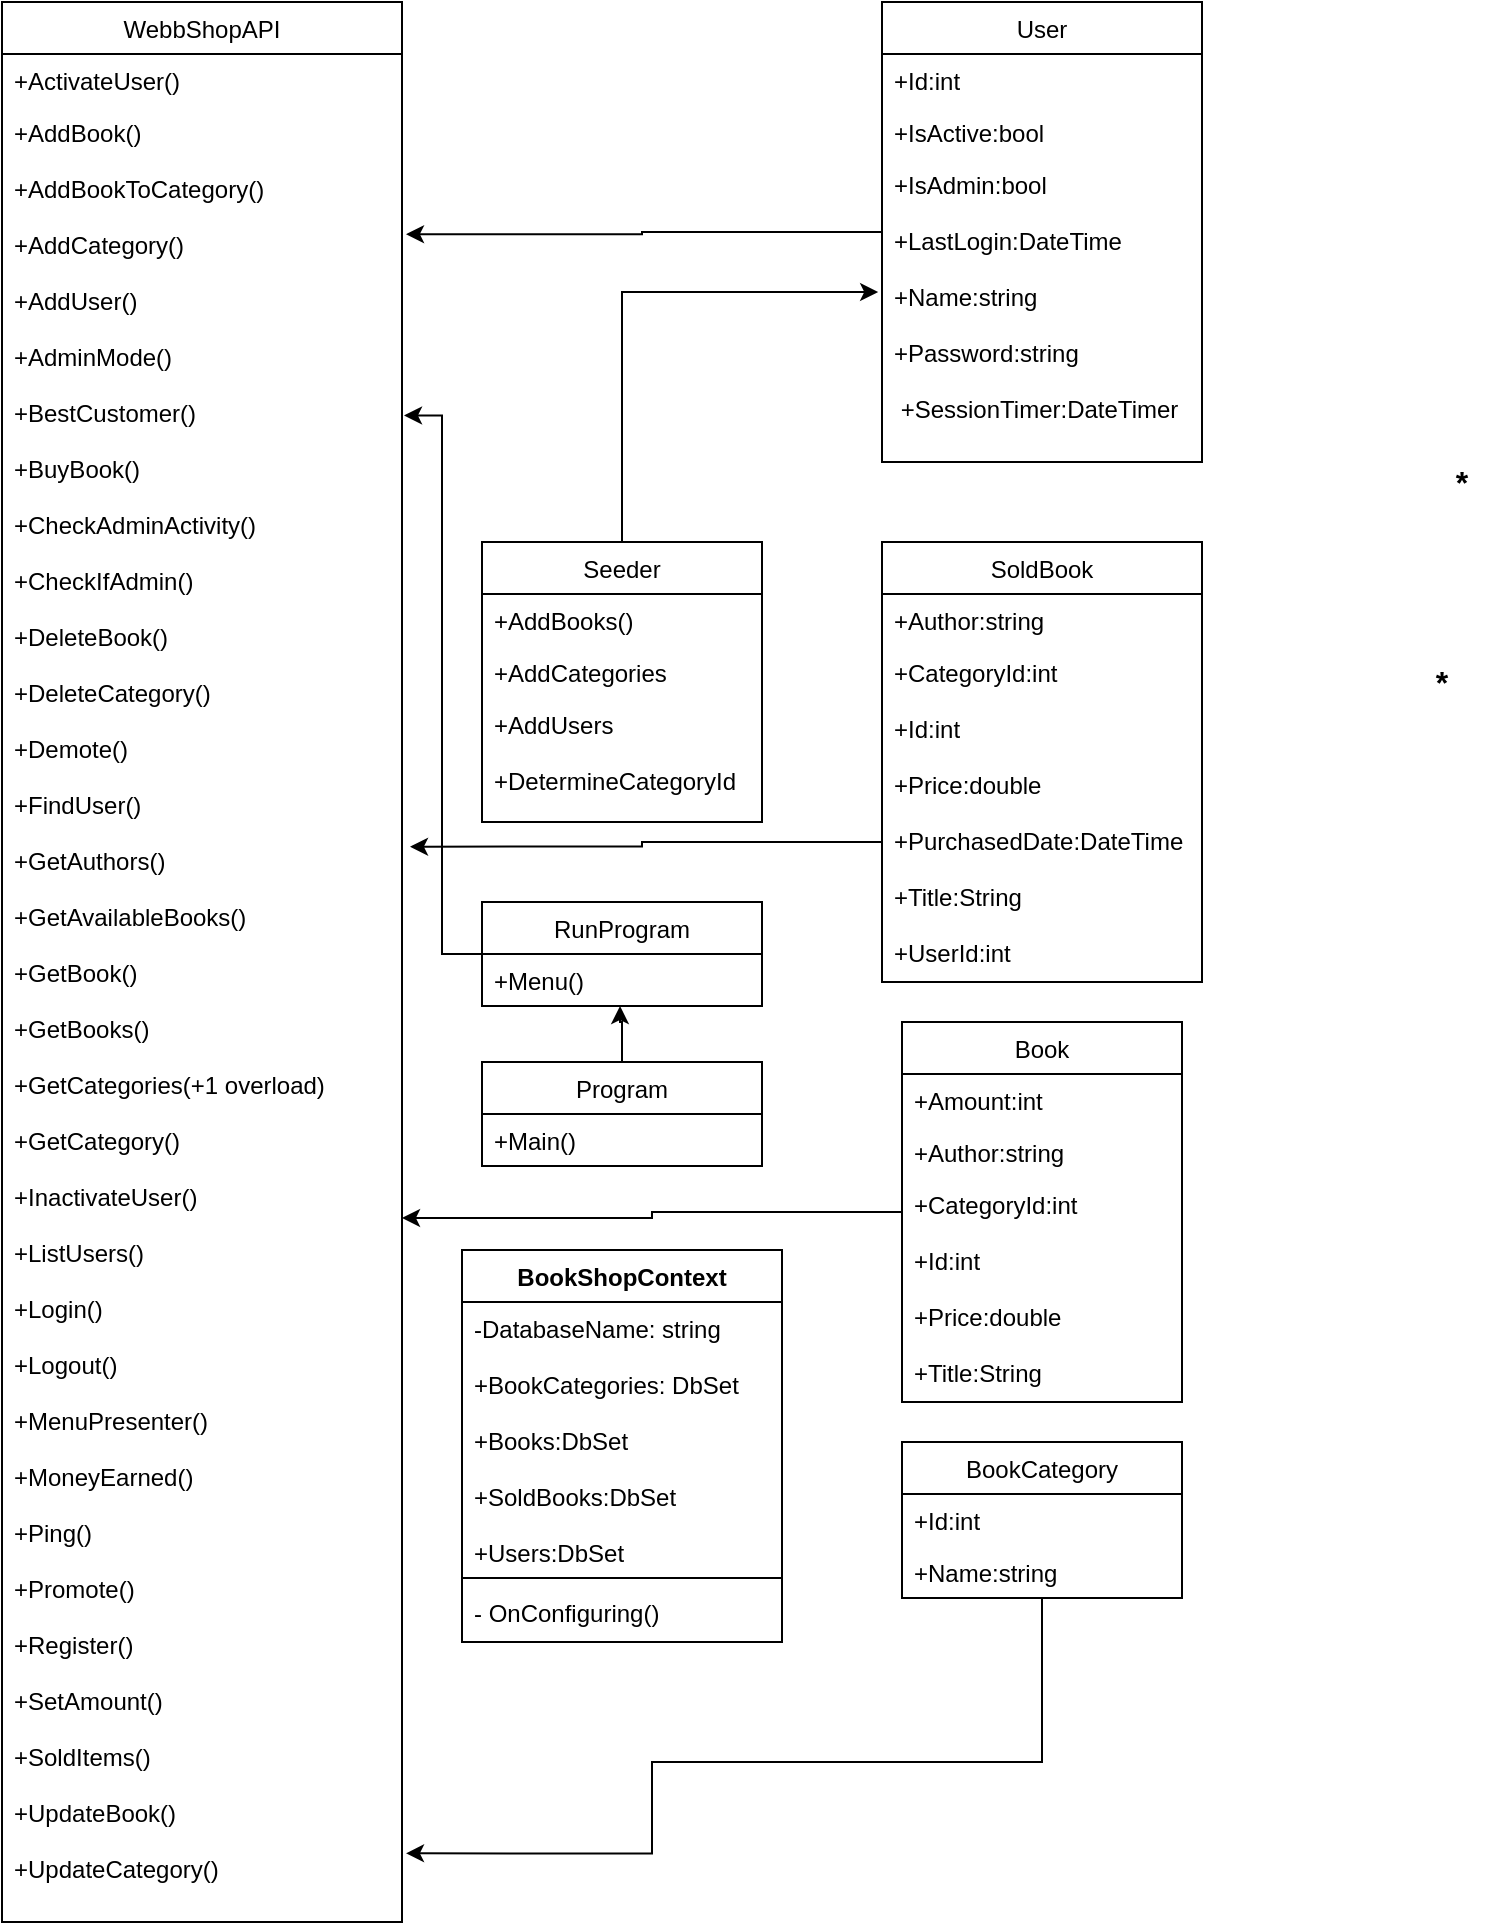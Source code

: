 <mxfile version="14.4.8" type="github">
  <diagram id="leTUhT-zFQobONTENNMR" name="Page-1">
    <mxGraphModel dx="2249" dy="1963" grid="1" gridSize="10" guides="1" tooltips="1" connect="1" arrows="1" fold="1" page="1" pageScale="1" pageWidth="827" pageHeight="1169" math="0" shadow="0">
      <root>
        <mxCell id="0" />
        <mxCell id="1" parent="0" />
        <mxCell id="EXiGh36RY0hB33X0RfPo-16" value="WebbShopAPI" style="swimlane;fontStyle=0;childLayout=stackLayout;horizontal=1;startSize=26;fillColor=none;horizontalStack=0;resizeParent=1;resizeParentMax=0;resizeLast=0;collapsible=1;marginBottom=0;" vertex="1" parent="1">
          <mxGeometry x="-770" y="-900" width="200" height="960" as="geometry" />
        </mxCell>
        <mxCell id="EXiGh36RY0hB33X0RfPo-17" value="+ActivateUser()" style="text;strokeColor=none;fillColor=none;align=left;verticalAlign=top;spacingLeft=4;spacingRight=4;overflow=hidden;rotatable=0;points=[[0,0.5],[1,0.5]];portConstraint=eastwest;" vertex="1" parent="EXiGh36RY0hB33X0RfPo-16">
          <mxGeometry y="26" width="200" height="26" as="geometry" />
        </mxCell>
        <mxCell id="EXiGh36RY0hB33X0RfPo-18" value="+AddBook()" style="text;strokeColor=none;fillColor=none;align=left;verticalAlign=top;spacingLeft=4;spacingRight=4;overflow=hidden;rotatable=0;points=[[0,0.5],[1,0.5]];portConstraint=eastwest;" vertex="1" parent="EXiGh36RY0hB33X0RfPo-16">
          <mxGeometry y="52" width="200" height="28" as="geometry" />
        </mxCell>
        <mxCell id="EXiGh36RY0hB33X0RfPo-19" value="+AddBookToCategory()&#xa;&#xa;+AddCategory()&#xa;&#xa;+AddUser()&#xa;&#xa;+AdminMode()&#xa;&#xa;+BestCustomer()&#xa;&#xa;+BuyBook()&#xa;&#xa;+CheckAdminActivity()&#xa;&#xa;+CheckIfAdmin()&#xa;&#xa;+DeleteBook()&#xa;&#xa;+DeleteCategory()&#xa;&#xa;+Demote()&#xa;&#xa;+FindUser()&#xa;&#xa;+GetAuthors()&#xa;&#xa;+GetAvailableBooks()&#xa;&#xa;+GetBook()&#xa;&#xa;+GetBooks()&#xa;&#xa;+GetCategories(+1 overload)&#xa;&#xa;+GetCategory()&#xa;&#xa;+InactivateUser()&#xa;&#xa;+ListUsers()&#xa;&#xa;+Login()&#xa;&#xa;+Logout()&#xa;&#xa;+MenuPresenter()&#xa;&#xa;+MoneyEarned()&#xa;&#xa;+Ping()&#xa;&#xa;+Promote()&#xa;&#xa;+Register()&#xa;&#xa;+SetAmount()&#xa;&#xa;+SoldItems()&#xa;&#xa;+UpdateBook()&#xa;&#xa;+UpdateCategory()&#xa;&#xa;&#xa;&#xa;&#xa;&#xa;&#xa;" style="text;strokeColor=none;fillColor=none;align=left;verticalAlign=top;spacingLeft=4;spacingRight=4;overflow=hidden;rotatable=0;points=[[0,0.5],[1,0.5]];portConstraint=eastwest;" vertex="1" parent="EXiGh36RY0hB33X0RfPo-16">
          <mxGeometry y="80" width="200" height="880" as="geometry" />
        </mxCell>
        <mxCell id="EXiGh36RY0hB33X0RfPo-20" value="BookShopContext" style="swimlane;fontStyle=1;align=center;verticalAlign=top;childLayout=stackLayout;horizontal=1;startSize=26;horizontalStack=0;resizeParent=1;resizeParentMax=0;resizeLast=0;collapsible=1;marginBottom=0;" vertex="1" parent="1">
          <mxGeometry x="-540" y="-276" width="160" height="196" as="geometry" />
        </mxCell>
        <mxCell id="EXiGh36RY0hB33X0RfPo-21" value="-DatabaseName: string&#xa;&#xa;+BookCategories: DbSet&#xa;&#xa;+Books:DbSet&#xa;&#xa;+SoldBooks:DbSet&#xa;&#xa;+Users:DbSet" style="text;strokeColor=none;fillColor=none;align=left;verticalAlign=top;spacingLeft=4;spacingRight=4;overflow=hidden;rotatable=0;points=[[0,0.5],[1,0.5]];portConstraint=eastwest;" vertex="1" parent="EXiGh36RY0hB33X0RfPo-20">
          <mxGeometry y="26" width="160" height="134" as="geometry" />
        </mxCell>
        <mxCell id="EXiGh36RY0hB33X0RfPo-22" value="" style="line;strokeWidth=1;fillColor=none;align=left;verticalAlign=middle;spacingTop=-1;spacingLeft=3;spacingRight=3;rotatable=0;labelPosition=right;points=[];portConstraint=eastwest;" vertex="1" parent="EXiGh36RY0hB33X0RfPo-20">
          <mxGeometry y="160" width="160" height="8" as="geometry" />
        </mxCell>
        <mxCell id="EXiGh36RY0hB33X0RfPo-23" value="- OnConfiguring()" style="text;strokeColor=none;fillColor=none;align=left;verticalAlign=top;spacingLeft=4;spacingRight=4;overflow=hidden;rotatable=0;points=[[0,0.5],[1,0.5]];portConstraint=eastwest;" vertex="1" parent="EXiGh36RY0hB33X0RfPo-20">
          <mxGeometry y="168" width="160" height="28" as="geometry" />
        </mxCell>
        <mxCell id="EXiGh36RY0hB33X0RfPo-61" style="edgeStyle=orthogonalEdgeStyle;rounded=0;orthogonalLoop=1;jettySize=auto;html=1;entryX=1.005;entryY=0.144;entryDx=0;entryDy=0;entryPerimeter=0;" edge="1" parent="1" source="EXiGh36RY0hB33X0RfPo-24" target="EXiGh36RY0hB33X0RfPo-19">
          <mxGeometry relative="1" as="geometry" />
        </mxCell>
        <mxCell id="EXiGh36RY0hB33X0RfPo-24" value="RunProgram" style="swimlane;fontStyle=0;childLayout=stackLayout;horizontal=1;startSize=26;fillColor=none;horizontalStack=0;resizeParent=1;resizeParentMax=0;resizeLast=0;collapsible=1;marginBottom=0;" vertex="1" parent="1">
          <mxGeometry x="-530" y="-450" width="140" height="52" as="geometry" />
        </mxCell>
        <mxCell id="EXiGh36RY0hB33X0RfPo-25" value="+Menu()" style="text;strokeColor=none;fillColor=none;align=left;verticalAlign=top;spacingLeft=4;spacingRight=4;overflow=hidden;rotatable=0;points=[[0,0.5],[1,0.5]];portConstraint=eastwest;" vertex="1" parent="EXiGh36RY0hB33X0RfPo-24">
          <mxGeometry y="26" width="140" height="26" as="geometry" />
        </mxCell>
        <mxCell id="EXiGh36RY0hB33X0RfPo-56" style="edgeStyle=orthogonalEdgeStyle;rounded=0;orthogonalLoop=1;jettySize=auto;html=1;entryX=0.493;entryY=1;entryDx=0;entryDy=0;entryPerimeter=0;" edge="1" parent="1" source="EXiGh36RY0hB33X0RfPo-29" target="EXiGh36RY0hB33X0RfPo-25">
          <mxGeometry relative="1" as="geometry" />
        </mxCell>
        <mxCell id="EXiGh36RY0hB33X0RfPo-29" value="Program" style="swimlane;fontStyle=0;childLayout=stackLayout;horizontal=1;startSize=26;fillColor=none;horizontalStack=0;resizeParent=1;resizeParentMax=0;resizeLast=0;collapsible=1;marginBottom=0;" vertex="1" parent="1">
          <mxGeometry x="-530" y="-370" width="140" height="52" as="geometry" />
        </mxCell>
        <mxCell id="EXiGh36RY0hB33X0RfPo-30" value="+Main()" style="text;strokeColor=none;fillColor=none;align=left;verticalAlign=top;spacingLeft=4;spacingRight=4;overflow=hidden;rotatable=0;points=[[0,0.5],[1,0.5]];portConstraint=eastwest;" vertex="1" parent="EXiGh36RY0hB33X0RfPo-29">
          <mxGeometry y="26" width="140" height="26" as="geometry" />
        </mxCell>
        <mxCell id="EXiGh36RY0hB33X0RfPo-84" style="edgeStyle=orthogonalEdgeStyle;rounded=0;orthogonalLoop=1;jettySize=auto;html=1;entryX=1.02;entryY=0.389;entryDx=0;entryDy=0;entryPerimeter=0;fontSize=16;" edge="1" parent="1" source="EXiGh36RY0hB33X0RfPo-31" target="EXiGh36RY0hB33X0RfPo-19">
          <mxGeometry relative="1" as="geometry">
            <Array as="points">
              <mxPoint x="-450" y="-480" />
              <mxPoint x="-450" y="-478" />
            </Array>
          </mxGeometry>
        </mxCell>
        <mxCell id="EXiGh36RY0hB33X0RfPo-31" value="SoldBook" style="swimlane;fontStyle=0;childLayout=stackLayout;horizontal=1;startSize=26;fillColor=none;horizontalStack=0;resizeParent=1;resizeParentMax=0;resizeLast=0;collapsible=1;marginBottom=0;" vertex="1" parent="1">
          <mxGeometry x="-330" y="-630" width="160" height="220" as="geometry" />
        </mxCell>
        <mxCell id="EXiGh36RY0hB33X0RfPo-33" value="+Author:string" style="text;strokeColor=none;fillColor=none;align=left;verticalAlign=top;spacingLeft=4;spacingRight=4;overflow=hidden;rotatable=0;points=[[0,0.5],[1,0.5]];portConstraint=eastwest;" vertex="1" parent="EXiGh36RY0hB33X0RfPo-31">
          <mxGeometry y="26" width="160" height="26" as="geometry" />
        </mxCell>
        <mxCell id="EXiGh36RY0hB33X0RfPo-34" value="+CategoryId:int&#xa;&#xa;+Id:int&#xa;&#xa;+Price:double&#xa;&#xa;+PurchasedDate:DateTime&#xa;&#xa;+Title:String&#xa;&#xa;+UserId:int" style="text;strokeColor=none;fillColor=none;align=left;verticalAlign=top;spacingLeft=4;spacingRight=4;overflow=hidden;rotatable=0;points=[[0,0.5],[1,0.5]];portConstraint=eastwest;" vertex="1" parent="EXiGh36RY0hB33X0RfPo-31">
          <mxGeometry y="52" width="160" height="168" as="geometry" />
        </mxCell>
        <mxCell id="EXiGh36RY0hB33X0RfPo-85" style="edgeStyle=orthogonalEdgeStyle;rounded=0;orthogonalLoop=1;jettySize=auto;html=1;entryX=1;entryY=0.6;entryDx=0;entryDy=0;entryPerimeter=0;fontSize=16;" edge="1" parent="1" source="EXiGh36RY0hB33X0RfPo-35" target="EXiGh36RY0hB33X0RfPo-19">
          <mxGeometry relative="1" as="geometry" />
        </mxCell>
        <mxCell id="EXiGh36RY0hB33X0RfPo-35" value="Book" style="swimlane;fontStyle=0;childLayout=stackLayout;horizontal=1;startSize=26;fillColor=none;horizontalStack=0;resizeParent=1;resizeParentMax=0;resizeLast=0;collapsible=1;marginBottom=0;" vertex="1" parent="1">
          <mxGeometry x="-320" y="-390" width="140" height="190" as="geometry" />
        </mxCell>
        <mxCell id="EXiGh36RY0hB33X0RfPo-36" value="+Amount:int" style="text;strokeColor=none;fillColor=none;align=left;verticalAlign=top;spacingLeft=4;spacingRight=4;overflow=hidden;rotatable=0;points=[[0,0.5],[1,0.5]];portConstraint=eastwest;" vertex="1" parent="EXiGh36RY0hB33X0RfPo-35">
          <mxGeometry y="26" width="140" height="26" as="geometry" />
        </mxCell>
        <mxCell id="EXiGh36RY0hB33X0RfPo-37" value="+Author:string&#xa;" style="text;strokeColor=none;fillColor=none;align=left;verticalAlign=top;spacingLeft=4;spacingRight=4;overflow=hidden;rotatable=0;points=[[0,0.5],[1,0.5]];portConstraint=eastwest;" vertex="1" parent="EXiGh36RY0hB33X0RfPo-35">
          <mxGeometry y="52" width="140" height="26" as="geometry" />
        </mxCell>
        <mxCell id="EXiGh36RY0hB33X0RfPo-38" value="+CategoryId:int&#xa;&#xa;+Id:int&#xa;&#xa;+Price:double&#xa;&#xa;+Title:String&#xa;" style="text;strokeColor=none;fillColor=none;align=left;verticalAlign=top;spacingLeft=4;spacingRight=4;overflow=hidden;rotatable=0;points=[[0,0.5],[1,0.5]];portConstraint=eastwest;" vertex="1" parent="EXiGh36RY0hB33X0RfPo-35">
          <mxGeometry y="78" width="140" height="112" as="geometry" />
        </mxCell>
        <mxCell id="EXiGh36RY0hB33X0RfPo-83" style="edgeStyle=orthogonalEdgeStyle;rounded=0;orthogonalLoop=1;jettySize=auto;html=1;entryX=1.01;entryY=0.041;entryDx=0;entryDy=0;entryPerimeter=0;fontSize=16;" edge="1" parent="1" source="EXiGh36RY0hB33X0RfPo-39" target="EXiGh36RY0hB33X0RfPo-19">
          <mxGeometry relative="1" as="geometry" />
        </mxCell>
        <mxCell id="EXiGh36RY0hB33X0RfPo-39" value="User" style="swimlane;fontStyle=0;childLayout=stackLayout;horizontal=1;startSize=26;fillColor=none;horizontalStack=0;resizeParent=1;resizeParentMax=0;resizeLast=0;collapsible=1;marginBottom=0;" vertex="1" parent="1">
          <mxGeometry x="-330" y="-900" width="160" height="230" as="geometry" />
        </mxCell>
        <mxCell id="EXiGh36RY0hB33X0RfPo-40" value="+Id:int" style="text;strokeColor=none;fillColor=none;align=left;verticalAlign=top;spacingLeft=4;spacingRight=4;overflow=hidden;rotatable=0;points=[[0,0.5],[1,0.5]];portConstraint=eastwest;" vertex="1" parent="EXiGh36RY0hB33X0RfPo-39">
          <mxGeometry y="26" width="160" height="26" as="geometry" />
        </mxCell>
        <mxCell id="EXiGh36RY0hB33X0RfPo-41" value="+IsActive:bool" style="text;strokeColor=none;fillColor=none;align=left;verticalAlign=top;spacingLeft=4;spacingRight=4;overflow=hidden;rotatable=0;points=[[0,0.5],[1,0.5]];portConstraint=eastwest;" vertex="1" parent="EXiGh36RY0hB33X0RfPo-39">
          <mxGeometry y="52" width="160" height="26" as="geometry" />
        </mxCell>
        <mxCell id="EXiGh36RY0hB33X0RfPo-42" value="+IsAdmin:bool&#xa;&#xa;+LastLogin:DateTime&#xa;&#xa;+Name:string&#xa;&#xa;+Password:string&#xa;&#xa; +SessionTimer:DateTimer" style="text;strokeColor=none;fillColor=none;align=left;verticalAlign=top;spacingLeft=4;spacingRight=4;overflow=hidden;rotatable=0;points=[[0,0.5],[1,0.5]];portConstraint=eastwest;" vertex="1" parent="EXiGh36RY0hB33X0RfPo-39">
          <mxGeometry y="78" width="160" height="152" as="geometry" />
        </mxCell>
        <mxCell id="EXiGh36RY0hB33X0RfPo-82" style="edgeStyle=orthogonalEdgeStyle;rounded=0;orthogonalLoop=1;jettySize=auto;html=1;entryX=-0.012;entryY=0.441;entryDx=0;entryDy=0;entryPerimeter=0;fontSize=16;" edge="1" parent="1" source="EXiGh36RY0hB33X0RfPo-44" target="EXiGh36RY0hB33X0RfPo-42">
          <mxGeometry relative="1" as="geometry" />
        </mxCell>
        <mxCell id="EXiGh36RY0hB33X0RfPo-44" value="Seeder" style="swimlane;fontStyle=0;childLayout=stackLayout;horizontal=1;startSize=26;fillColor=none;horizontalStack=0;resizeParent=1;resizeParentMax=0;resizeLast=0;collapsible=1;marginBottom=0;" vertex="1" parent="1">
          <mxGeometry x="-530" y="-630" width="140" height="140" as="geometry" />
        </mxCell>
        <mxCell id="EXiGh36RY0hB33X0RfPo-45" value="+AddBooks()" style="text;strokeColor=none;fillColor=none;align=left;verticalAlign=top;spacingLeft=4;spacingRight=4;overflow=hidden;rotatable=0;points=[[0,0.5],[1,0.5]];portConstraint=eastwest;" vertex="1" parent="EXiGh36RY0hB33X0RfPo-44">
          <mxGeometry y="26" width="140" height="26" as="geometry" />
        </mxCell>
        <mxCell id="EXiGh36RY0hB33X0RfPo-46" value="+AddCategories" style="text;strokeColor=none;fillColor=none;align=left;verticalAlign=top;spacingLeft=4;spacingRight=4;overflow=hidden;rotatable=0;points=[[0,0.5],[1,0.5]];portConstraint=eastwest;" vertex="1" parent="EXiGh36RY0hB33X0RfPo-44">
          <mxGeometry y="52" width="140" height="26" as="geometry" />
        </mxCell>
        <mxCell id="EXiGh36RY0hB33X0RfPo-47" value="+AddUsers&#xa;&#xa;+DetermineCategoryId" style="text;strokeColor=none;fillColor=none;align=left;verticalAlign=top;spacingLeft=4;spacingRight=4;overflow=hidden;rotatable=0;points=[[0,0.5],[1,0.5]];portConstraint=eastwest;" vertex="1" parent="EXiGh36RY0hB33X0RfPo-44">
          <mxGeometry y="78" width="140" height="62" as="geometry" />
        </mxCell>
        <mxCell id="EXiGh36RY0hB33X0RfPo-86" style="edgeStyle=orthogonalEdgeStyle;rounded=0;orthogonalLoop=1;jettySize=auto;html=1;entryX=1.01;entryY=0.961;entryDx=0;entryDy=0;entryPerimeter=0;fontSize=16;" edge="1" parent="1" source="EXiGh36RY0hB33X0RfPo-48" target="EXiGh36RY0hB33X0RfPo-19">
          <mxGeometry relative="1" as="geometry">
            <Array as="points">
              <mxPoint x="-250" y="-20" />
              <mxPoint x="-445" y="-20" />
              <mxPoint x="-445" y="26" />
            </Array>
          </mxGeometry>
        </mxCell>
        <mxCell id="EXiGh36RY0hB33X0RfPo-48" value="BookCategory" style="swimlane;fontStyle=0;childLayout=stackLayout;horizontal=1;startSize=26;fillColor=none;horizontalStack=0;resizeParent=1;resizeParentMax=0;resizeLast=0;collapsible=1;marginBottom=0;" vertex="1" parent="1">
          <mxGeometry x="-320" y="-180" width="140" height="78" as="geometry" />
        </mxCell>
        <mxCell id="EXiGh36RY0hB33X0RfPo-49" value="+Id:int" style="text;strokeColor=none;fillColor=none;align=left;verticalAlign=top;spacingLeft=4;spacingRight=4;overflow=hidden;rotatable=0;points=[[0,0.5],[1,0.5]];portConstraint=eastwest;" vertex="1" parent="EXiGh36RY0hB33X0RfPo-48">
          <mxGeometry y="26" width="140" height="26" as="geometry" />
        </mxCell>
        <mxCell id="EXiGh36RY0hB33X0RfPo-50" value="+Name:string" style="text;strokeColor=none;fillColor=none;align=left;verticalAlign=top;spacingLeft=4;spacingRight=4;overflow=hidden;rotatable=0;points=[[0,0.5],[1,0.5]];portConstraint=eastwest;" vertex="1" parent="EXiGh36RY0hB33X0RfPo-48">
          <mxGeometry y="52" width="140" height="26" as="geometry" />
        </mxCell>
        <mxCell id="EXiGh36RY0hB33X0RfPo-57" value="*" style="text;html=1;strokeColor=none;fillColor=none;align=center;verticalAlign=middle;whiteSpace=wrap;rounded=0;strokeWidth=3;fontSize=16;fontStyle=1" vertex="1" parent="1">
          <mxGeometry x="-70" y="-570" width="40" height="20" as="geometry" />
        </mxCell>
        <mxCell id="EXiGh36RY0hB33X0RfPo-67" value="*" style="text;html=1;align=center;verticalAlign=middle;whiteSpace=wrap;rounded=0;strokeWidth=1;fontSize=16;fontStyle=1" vertex="1" parent="1">
          <mxGeometry x="-60" y="-670" width="40" height="20" as="geometry" />
        </mxCell>
      </root>
    </mxGraphModel>
  </diagram>
</mxfile>
